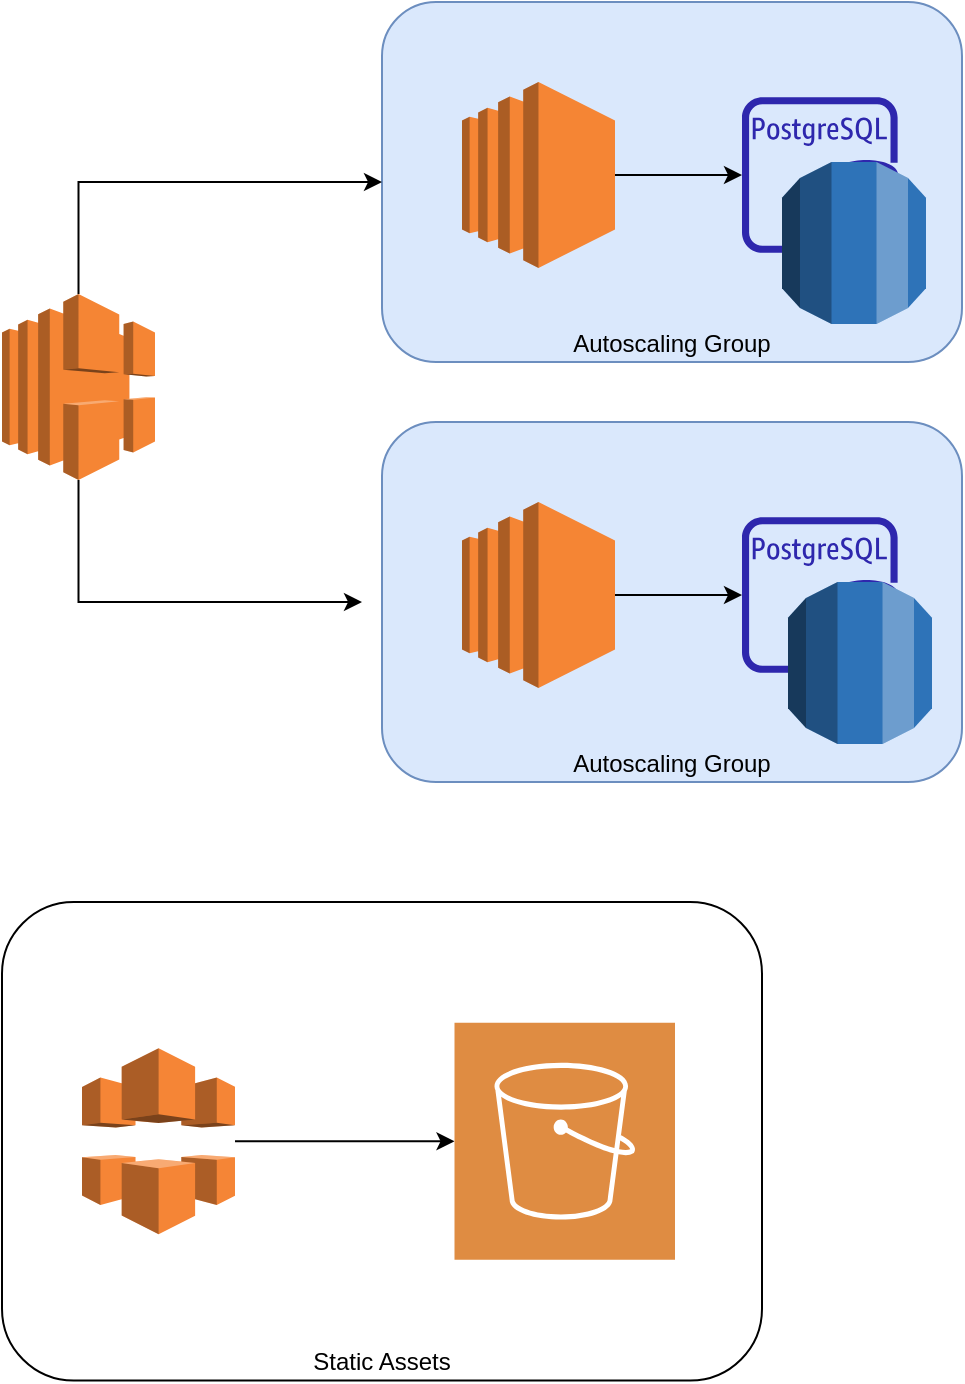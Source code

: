 <mxfile version="21.7.2" type="github">
  <diagram name="Page-1" id="zHLgDOmuC-dMQdCIIoKX">
    <mxGraphModel dx="3238" dy="1794" grid="1" gridSize="10" guides="1" tooltips="1" connect="1" arrows="1" fold="1" page="1" pageScale="1" pageWidth="850" pageHeight="1100" math="0" shadow="0">
      <root>
        <mxCell id="0" />
        <mxCell id="1" parent="0" />
        <mxCell id="xWgIaNhQFOvdHh2SQqz0-29" value="Static Assets" style="rounded=1;whiteSpace=wrap;html=1;verticalAlign=bottom;" vertex="1" parent="1">
          <mxGeometry x="300" y="550" width="380" height="239.25" as="geometry" />
        </mxCell>
        <mxCell id="xWgIaNhQFOvdHh2SQqz0-17" value="Autoscaling Group" style="rounded=1;whiteSpace=wrap;html=1;fillColor=#dae8fc;strokeColor=#6c8ebf;verticalAlign=bottom;" vertex="1" parent="1">
          <mxGeometry x="490" y="100" width="290" height="180" as="geometry" />
        </mxCell>
        <mxCell id="xWgIaNhQFOvdHh2SQqz0-24" style="edgeStyle=orthogonalEdgeStyle;rounded=0;orthogonalLoop=1;jettySize=auto;html=1;" edge="1" parent="1" source="xWgIaNhQFOvdHh2SQqz0-1">
          <mxGeometry relative="1" as="geometry">
            <mxPoint x="480" y="400" as="targetPoint" />
            <Array as="points">
              <mxPoint x="338" y="400" />
            </Array>
          </mxGeometry>
        </mxCell>
        <mxCell id="xWgIaNhQFOvdHh2SQqz0-26" style="edgeStyle=orthogonalEdgeStyle;rounded=0;orthogonalLoop=1;jettySize=auto;html=1;entryX=0;entryY=0.5;entryDx=0;entryDy=0;" edge="1" parent="1" source="xWgIaNhQFOvdHh2SQqz0-1" target="xWgIaNhQFOvdHh2SQqz0-17">
          <mxGeometry relative="1" as="geometry">
            <Array as="points">
              <mxPoint x="338" y="190" />
            </Array>
          </mxGeometry>
        </mxCell>
        <mxCell id="xWgIaNhQFOvdHh2SQqz0-1" value="" style="outlineConnect=0;dashed=0;verticalLabelPosition=bottom;verticalAlign=top;align=center;html=1;shape=mxgraph.aws3.elastic_load_balancing;fillColor=#F58534;gradientColor=none;" vertex="1" parent="1">
          <mxGeometry x="300" y="246" width="76.5" height="93" as="geometry" />
        </mxCell>
        <mxCell id="xWgIaNhQFOvdHh2SQqz0-5" style="edgeStyle=orthogonalEdgeStyle;rounded=0;orthogonalLoop=1;jettySize=auto;html=1;" edge="1" parent="1" source="xWgIaNhQFOvdHh2SQqz0-2" target="xWgIaNhQFOvdHh2SQqz0-4">
          <mxGeometry relative="1" as="geometry" />
        </mxCell>
        <mxCell id="xWgIaNhQFOvdHh2SQqz0-4" value="" style="sketch=0;outlineConnect=0;fontColor=#232F3E;gradientColor=none;fillColor=#2E27AD;strokeColor=none;dashed=0;verticalLabelPosition=bottom;verticalAlign=top;align=center;html=1;fontSize=12;fontStyle=0;aspect=fixed;pointerEvents=1;shape=mxgraph.aws4.rds_postgresql_instance;" vertex="1" parent="1">
          <mxGeometry x="670" y="147.5" width="78" height="78" as="geometry" />
        </mxCell>
        <mxCell id="xWgIaNhQFOvdHh2SQqz0-28" style="edgeStyle=orthogonalEdgeStyle;rounded=0;orthogonalLoop=1;jettySize=auto;html=1;" edge="1" parent="1" source="xWgIaNhQFOvdHh2SQqz0-13" target="xWgIaNhQFOvdHh2SQqz0-27">
          <mxGeometry relative="1" as="geometry" />
        </mxCell>
        <mxCell id="xWgIaNhQFOvdHh2SQqz0-13" value="" style="outlineConnect=0;dashed=0;verticalLabelPosition=bottom;verticalAlign=top;align=center;html=1;shape=mxgraph.aws3.cloudfront;fillColor=#F58536;gradientColor=none;" vertex="1" parent="1">
          <mxGeometry x="340" y="623.12" width="76.5" height="93" as="geometry" />
        </mxCell>
        <mxCell id="xWgIaNhQFOvdHh2SQqz0-2" value="" style="outlineConnect=0;dashed=0;verticalLabelPosition=bottom;verticalAlign=top;align=center;html=1;shape=mxgraph.aws3.ec2;fillColor=#F58534;gradientColor=none;" vertex="1" parent="1">
          <mxGeometry x="530" y="140" width="76.5" height="93" as="geometry" />
        </mxCell>
        <mxCell id="xWgIaNhQFOvdHh2SQqz0-20" value="Autoscaling Group" style="rounded=1;whiteSpace=wrap;html=1;fillColor=#dae8fc;strokeColor=#6c8ebf;verticalAlign=bottom;" vertex="1" parent="1">
          <mxGeometry x="490" y="310" width="290" height="180" as="geometry" />
        </mxCell>
        <mxCell id="xWgIaNhQFOvdHh2SQqz0-21" style="edgeStyle=orthogonalEdgeStyle;rounded=0;orthogonalLoop=1;jettySize=auto;html=1;" edge="1" parent="1" source="xWgIaNhQFOvdHh2SQqz0-23" target="xWgIaNhQFOvdHh2SQqz0-22">
          <mxGeometry relative="1" as="geometry" />
        </mxCell>
        <mxCell id="xWgIaNhQFOvdHh2SQqz0-22" value="" style="sketch=0;outlineConnect=0;fontColor=#232F3E;gradientColor=none;fillColor=#2E27AD;strokeColor=none;dashed=0;verticalLabelPosition=bottom;verticalAlign=top;align=center;html=1;fontSize=12;fontStyle=0;aspect=fixed;pointerEvents=1;shape=mxgraph.aws4.rds_postgresql_instance;" vertex="1" parent="1">
          <mxGeometry x="670" y="357.5" width="78" height="78" as="geometry" />
        </mxCell>
        <mxCell id="xWgIaNhQFOvdHh2SQqz0-23" value="" style="outlineConnect=0;dashed=0;verticalLabelPosition=bottom;verticalAlign=top;align=center;html=1;shape=mxgraph.aws3.ec2;fillColor=#F58534;gradientColor=none;" vertex="1" parent="1">
          <mxGeometry x="530" y="350" width="76.5" height="93" as="geometry" />
        </mxCell>
        <mxCell id="xWgIaNhQFOvdHh2SQqz0-27" value="" style="sketch=0;pointerEvents=1;shadow=0;dashed=0;html=1;strokeColor=none;fillColor=#DF8C42;labelPosition=center;verticalLabelPosition=bottom;verticalAlign=top;align=center;outlineConnect=0;shape=mxgraph.veeam2.aws_s3;" vertex="1" parent="1">
          <mxGeometry x="526.25" y="610.37" width="110.25" height="118.5" as="geometry" />
        </mxCell>
        <mxCell id="xWgIaNhQFOvdHh2SQqz0-37" value="" style="outlineConnect=0;dashed=0;verticalLabelPosition=bottom;verticalAlign=top;align=center;html=1;shape=mxgraph.aws3.rds;fillColor=#2E73B8;gradientColor=none;" vertex="1" parent="1">
          <mxGeometry x="690" y="180" width="72" height="81" as="geometry" />
        </mxCell>
        <mxCell id="xWgIaNhQFOvdHh2SQqz0-38" value="" style="outlineConnect=0;dashed=0;verticalLabelPosition=bottom;verticalAlign=top;align=center;html=1;shape=mxgraph.aws3.rds;fillColor=#2E73B8;gradientColor=none;" vertex="1" parent="1">
          <mxGeometry x="693" y="390" width="72" height="81" as="geometry" />
        </mxCell>
      </root>
    </mxGraphModel>
  </diagram>
</mxfile>
